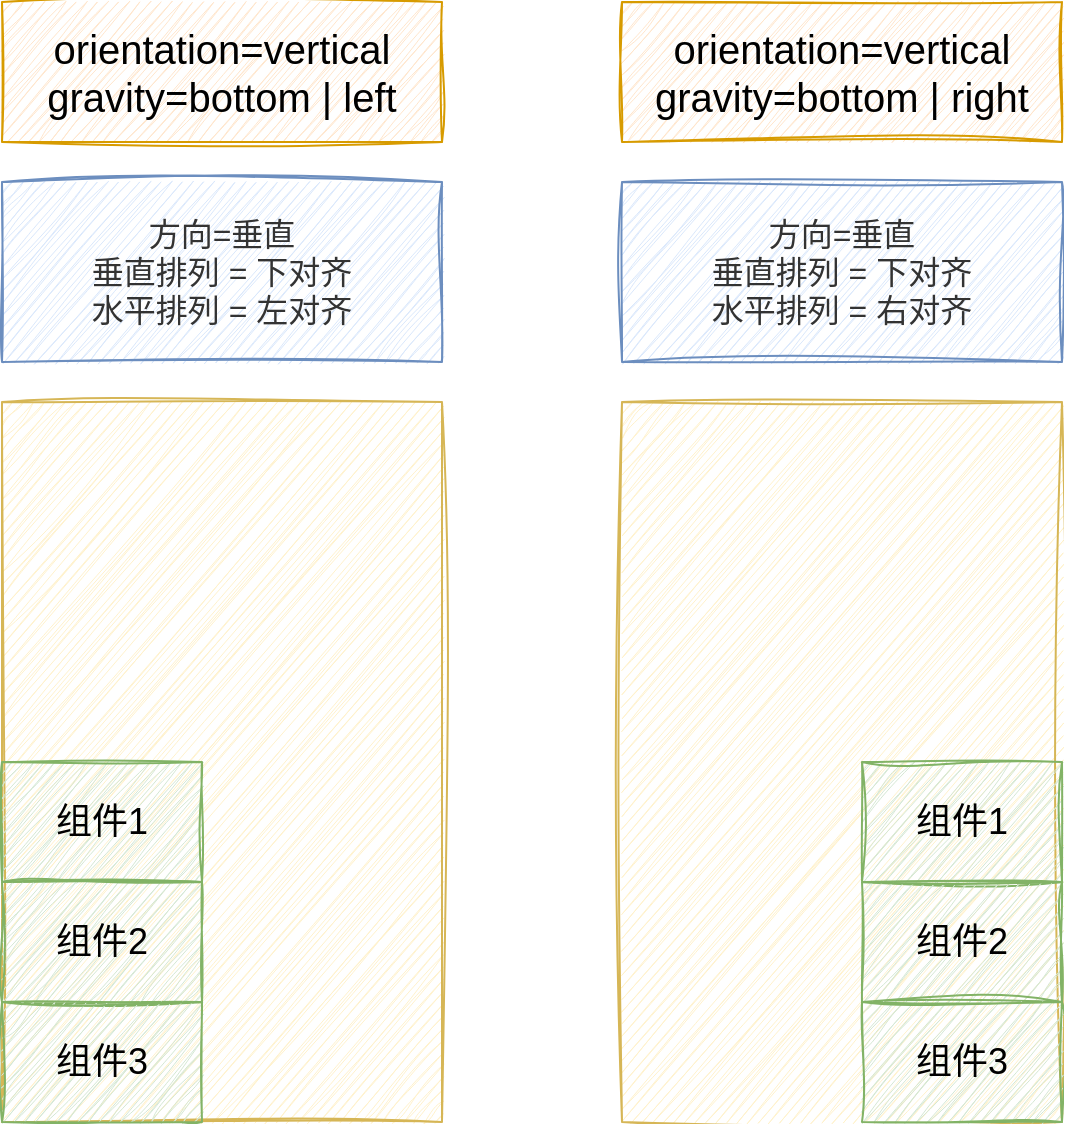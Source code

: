 <mxfile version="28.1.2">
  <diagram name="Page-1" id="4eQdZRx4Z-EN1HFu4DYl">
    <mxGraphModel dx="946" dy="673" grid="1" gridSize="10" guides="1" tooltips="1" connect="1" arrows="1" fold="1" page="1" pageScale="1" pageWidth="850" pageHeight="1100" math="0" shadow="0">
      <root>
        <mxCell id="0" />
        <mxCell id="1" parent="0" />
        <mxCell id="vA1xt6gXyFNeBy6UNhEa-1" value="" style="rounded=0;whiteSpace=wrap;html=1;fillColor=#fff2cc;strokeColor=#d6b656;shadow=0;sketch=1;curveFitting=1;jiggle=2;" vertex="1" parent="1">
          <mxGeometry x="330" y="400" width="220" height="360" as="geometry" />
        </mxCell>
        <mxCell id="vA1xt6gXyFNeBy6UNhEa-2" value="&lt;font style=&quot;font-size: 18px;&quot;&gt;组件1&lt;/font&gt;" style="rounded=0;whiteSpace=wrap;html=1;fillColor=#d5e8d4;strokeColor=#82b366;shadow=0;sketch=1;curveFitting=1;jiggle=2;" vertex="1" parent="1">
          <mxGeometry x="330" y="580" width="100" height="60" as="geometry" />
        </mxCell>
        <mxCell id="vA1xt6gXyFNeBy6UNhEa-3" value="&lt;font style=&quot;font-size: 18px;&quot;&gt;组件2&lt;/font&gt;" style="rounded=0;whiteSpace=wrap;html=1;fillColor=#d5e8d4;strokeColor=#82b366;shadow=0;sketch=1;curveFitting=1;jiggle=2;" vertex="1" parent="1">
          <mxGeometry x="330" y="640" width="100" height="60" as="geometry" />
        </mxCell>
        <mxCell id="vA1xt6gXyFNeBy6UNhEa-4" value="&lt;font style=&quot;font-size: 18px;&quot;&gt;组件3&lt;/font&gt;" style="rounded=0;whiteSpace=wrap;html=1;fillColor=#d5e8d4;strokeColor=#82b366;shadow=0;sketch=1;curveFitting=1;jiggle=2;" vertex="1" parent="1">
          <mxGeometry x="330" y="700" width="100" height="60" as="geometry" />
        </mxCell>
        <mxCell id="vA1xt6gXyFNeBy6UNhEa-5" value="orientation=vertical&lt;div&gt;gravity=bottom | left&lt;/div&gt;" style="text;html=1;align=center;verticalAlign=middle;whiteSpace=wrap;rounded=0;fontSize=20;fillColor=#ffe6cc;strokeColor=#d79b00;sketch=1;curveFitting=1;jiggle=2;" vertex="1" parent="1">
          <mxGeometry x="330" y="200" width="220" height="70" as="geometry" />
        </mxCell>
        <mxCell id="vA1xt6gXyFNeBy6UNhEa-6" value="" style="rounded=0;whiteSpace=wrap;html=1;fillColor=#fff2cc;strokeColor=#d6b656;shadow=0;sketch=1;curveFitting=1;jiggle=2;" vertex="1" parent="1">
          <mxGeometry x="640" y="400" width="220" height="360" as="geometry" />
        </mxCell>
        <mxCell id="vA1xt6gXyFNeBy6UNhEa-7" value="&lt;font style=&quot;font-size: 18px;&quot;&gt;组件1&lt;/font&gt;" style="rounded=0;whiteSpace=wrap;html=1;fillColor=#d5e8d4;strokeColor=#82b366;shadow=0;sketch=1;curveFitting=1;jiggle=2;" vertex="1" parent="1">
          <mxGeometry x="760" y="580" width="100" height="60" as="geometry" />
        </mxCell>
        <mxCell id="vA1xt6gXyFNeBy6UNhEa-8" value="&lt;font style=&quot;font-size: 18px;&quot;&gt;组件2&lt;/font&gt;" style="rounded=0;whiteSpace=wrap;html=1;fillColor=#d5e8d4;strokeColor=#82b366;shadow=0;sketch=1;curveFitting=1;jiggle=2;" vertex="1" parent="1">
          <mxGeometry x="760" y="640" width="100" height="60" as="geometry" />
        </mxCell>
        <mxCell id="vA1xt6gXyFNeBy6UNhEa-9" value="&lt;font style=&quot;font-size: 18px;&quot;&gt;组件3&lt;/font&gt;" style="rounded=0;whiteSpace=wrap;html=1;fillColor=#d5e8d4;strokeColor=#82b366;shadow=0;sketch=1;curveFitting=1;jiggle=2;" vertex="1" parent="1">
          <mxGeometry x="760" y="700" width="100" height="60" as="geometry" />
        </mxCell>
        <mxCell id="vA1xt6gXyFNeBy6UNhEa-10" value="&lt;font style=&quot;font-size: 16px;&quot;&gt;方向=垂直&lt;/font&gt;&lt;div&gt;&lt;font style=&quot;font-size: 16px;&quot;&gt;垂直排列 = 下对齐&lt;/font&gt;&lt;div&gt;&lt;font style=&quot;font-size: 16px;&quot;&gt;水平排列 = 左对齐&lt;/font&gt;&lt;/div&gt;&lt;/div&gt;" style="text;html=1;align=center;verticalAlign=middle;whiteSpace=wrap;rounded=0;fillColor=#dae8fc;strokeColor=#6c8ebf;fontColor=#333333;sketch=1;curveFitting=1;jiggle=2;" vertex="1" parent="1">
          <mxGeometry x="330" y="290" width="220" height="90" as="geometry" />
        </mxCell>
        <mxCell id="vA1xt6gXyFNeBy6UNhEa-11" value="orientation=vertical&lt;div&gt;gravity=bottom | right&lt;/div&gt;" style="text;html=1;align=center;verticalAlign=middle;whiteSpace=wrap;rounded=0;fontSize=20;fillColor=#ffe6cc;strokeColor=#d79b00;sketch=1;curveFitting=1;jiggle=2;" vertex="1" parent="1">
          <mxGeometry x="640" y="200" width="220" height="70" as="geometry" />
        </mxCell>
        <mxCell id="vA1xt6gXyFNeBy6UNhEa-12" value="&lt;font style=&quot;font-size: 16px;&quot;&gt;方向=垂直&lt;/font&gt;&lt;div&gt;&lt;font style=&quot;font-size: 16px;&quot;&gt;垂直排列 =&amp;nbsp;&lt;/font&gt;&lt;span style=&quot;font-size: 16px;&quot;&gt;下对齐&lt;/span&gt;&lt;div&gt;&lt;font style=&quot;font-size: 16px;&quot;&gt;水平排列 = 右对齐&lt;/font&gt;&lt;/div&gt;&lt;/div&gt;" style="text;html=1;align=center;verticalAlign=middle;whiteSpace=wrap;rounded=0;fillColor=#dae8fc;strokeColor=#6c8ebf;fontColor=#333333;sketch=1;curveFitting=1;jiggle=2;" vertex="1" parent="1">
          <mxGeometry x="640" y="290" width="220" height="90" as="geometry" />
        </mxCell>
      </root>
    </mxGraphModel>
  </diagram>
</mxfile>
